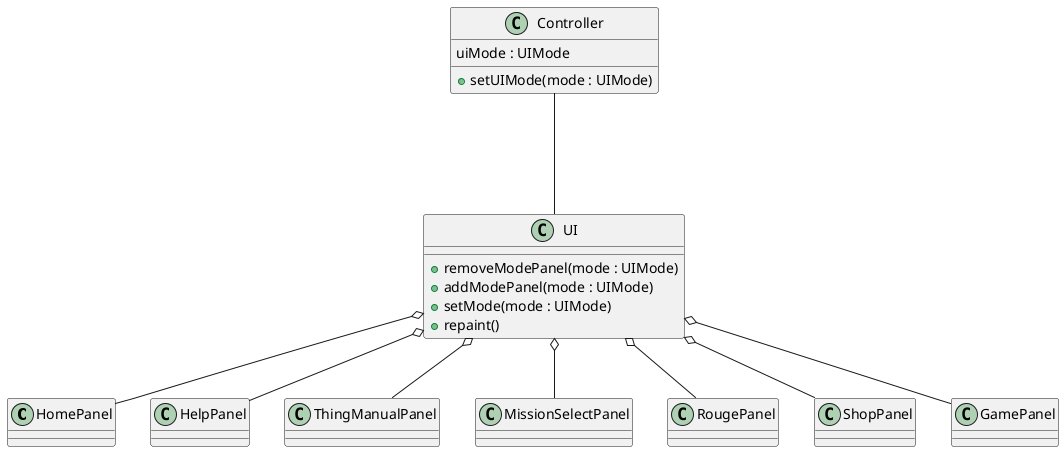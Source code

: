 @startuml switch_panel

class HomePanel {

}

class HelpPanel {

}

class ThingManualPanel{

}

class MissionSelectPanel{

}

class RougePanel {

}
class ShopPanel {

}

class GamePanel {
}

class UI {
    +removeModePanel(mode : UIMode)
    +addModePanel(mode : UIMode)
    +setMode(mode : UIMode)
    +repaint()
}

class Controller {
    uiMode : UIMode
    +setUIMode(mode : UIMode)
}

Controller --- UI
UI o-- HomePanel
UI o-- HelpPanel
UI o-- ThingManualPanel
UI o-- MissionSelectPanel
UI o-- RougePanel
UI o-- ShopPanel
UI o-- GamePanel

@enduml